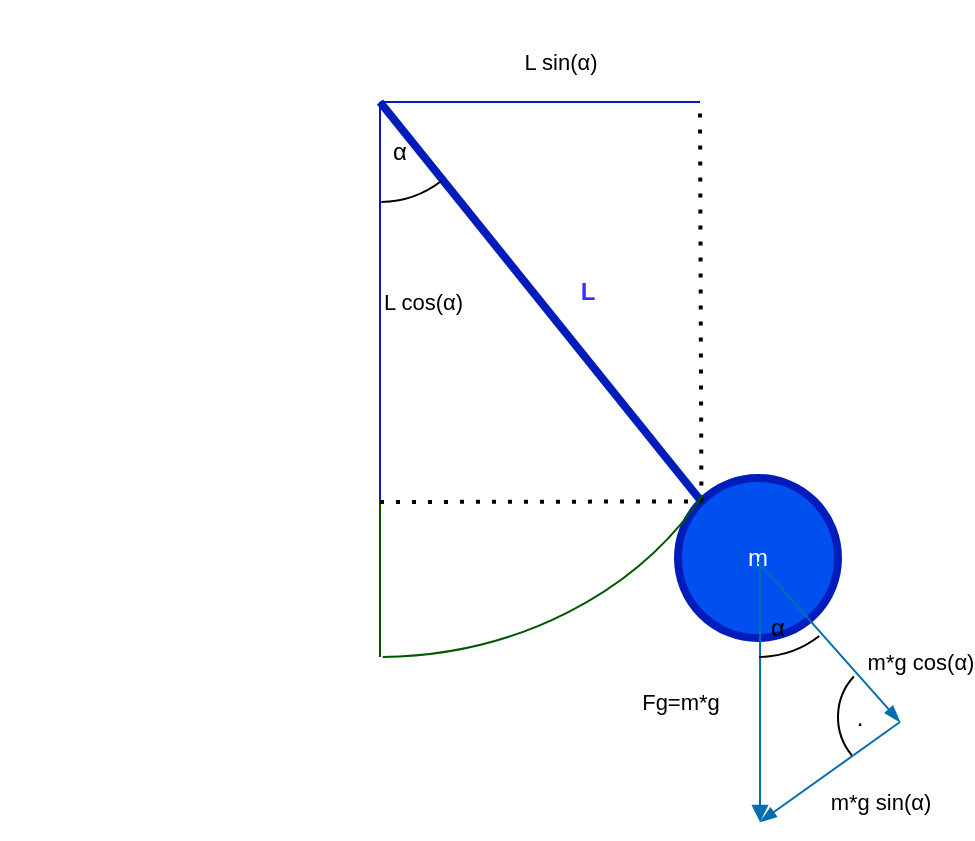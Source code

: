 <mxfile version="21.4.0" type="github">
  <diagram name="Strona-1" id="7y1bbHH6pKz6bEYP6Cvj">
    <mxGraphModel dx="596" dy="413" grid="1" gridSize="10" guides="1" tooltips="1" connect="1" arrows="1" fold="1" page="1" pageScale="1" pageWidth="827" pageHeight="1169" math="0" shadow="0">
      <root>
        <mxCell id="0" />
        <mxCell id="1" parent="0" />
        <mxCell id="n95og1urTgADcSXksq1J-11" value="" style="endArrow=none;html=1;rounded=0;entryX=0.5;entryY=1;entryDx=0;entryDy=0;entryPerimeter=0;fillColor=#008a00;strokeColor=#005700;" parent="1" edge="1">
          <mxGeometry width="50" height="50" relative="1" as="geometry">
            <mxPoint x="280" y="80" as="sourcePoint" />
            <mxPoint x="280" y="357.52" as="targetPoint" />
          </mxGeometry>
        </mxCell>
        <mxCell id="n95og1urTgADcSXksq1J-1" value="&lt;div&gt;m&lt;/div&gt;" style="ellipse;whiteSpace=wrap;html=1;aspect=fixed;strokeWidth=4;fillColor=#0050ef;fontColor=#ffffff;strokeColor=#001DBC;" parent="1" vertex="1">
          <mxGeometry x="429" y="268" width="80" height="80" as="geometry" />
        </mxCell>
        <mxCell id="n95og1urTgADcSXksq1J-2" value="" style="endArrow=none;html=1;rounded=0;exitX=0;exitY=0;exitDx=0;exitDy=0;fillColor=#0050ef;strokeColor=#001DBC;strokeWidth=4;" parent="1" source="n95og1urTgADcSXksq1J-1" edge="1">
          <mxGeometry width="50" height="50" relative="1" as="geometry">
            <mxPoint x="335" y="260" as="sourcePoint" />
            <mxPoint x="280" y="80" as="targetPoint" />
          </mxGeometry>
        </mxCell>
        <mxCell id="n95og1urTgADcSXksq1J-3" value="&lt;div align=&quot;left&quot;&gt;L cos(α)&lt;/div&gt;" style="endArrow=none;html=1;rounded=0;align=left;fillColor=#0050ef;strokeColor=#001DBC;" parent="1" edge="1">
          <mxGeometry width="50" height="50" relative="1" as="geometry">
            <mxPoint x="280" y="80" as="sourcePoint" />
            <mxPoint x="280" y="280" as="targetPoint" />
          </mxGeometry>
        </mxCell>
        <mxCell id="n95og1urTgADcSXksq1J-4" value="" style="endArrow=none;html=1;rounded=0;fillColor=#0050ef;strokeColor=#001DBC;" parent="1" source="n95og1urTgADcSXksq1J-7" edge="1">
          <mxGeometry width="50" height="50" relative="1" as="geometry">
            <mxPoint x="440" y="80" as="sourcePoint" />
            <mxPoint x="280" y="80" as="targetPoint" />
          </mxGeometry>
        </mxCell>
        <mxCell id="n95og1urTgADcSXksq1J-5" value="" style="endArrow=none;dashed=1;html=1;dashPattern=1 3;strokeWidth=2;rounded=0;entryX=0;entryY=0;entryDx=0;entryDy=0;" parent="1" target="n95og1urTgADcSXksq1J-1" edge="1">
          <mxGeometry width="50" height="50" relative="1" as="geometry">
            <mxPoint x="280" y="280" as="sourcePoint" />
            <mxPoint x="400" y="280" as="targetPoint" />
          </mxGeometry>
        </mxCell>
        <mxCell id="n95og1urTgADcSXksq1J-6" value="" style="endArrow=none;dashed=1;html=1;dashPattern=1 3;strokeWidth=2;rounded=0;exitX=0;exitY=0;exitDx=0;exitDy=0;" parent="1" source="n95og1urTgADcSXksq1J-1" edge="1">
          <mxGeometry width="50" height="50" relative="1" as="geometry">
            <mxPoint x="350" y="330" as="sourcePoint" />
            <mxPoint x="440" y="80" as="targetPoint" />
          </mxGeometry>
        </mxCell>
        <mxCell id="n95og1urTgADcSXksq1J-8" value="L sin(α)" style="endArrow=none;html=1;rounded=0;fillColor=#0050ef;strokeColor=#001DBC;" parent="1" target="n95og1urTgADcSXksq1J-7" edge="1">
          <mxGeometry x="0.273" y="-20" width="50" height="50" relative="1" as="geometry">
            <mxPoint x="440" y="80" as="sourcePoint" />
            <mxPoint x="280" y="80" as="targetPoint" />
            <mxPoint as="offset" />
          </mxGeometry>
        </mxCell>
        <mxCell id="n95og1urTgADcSXksq1J-7" value="" style="verticalLabelPosition=bottom;verticalAlign=top;html=1;shape=mxgraph.basic.arc;startAngle=0.395;endAngle=0.498;labelBorderColor=default;labelPosition=right;align=left;" parent="1" vertex="1">
          <mxGeometry x="230" y="30" width="100" height="100" as="geometry" />
        </mxCell>
        <mxCell id="n95og1urTgADcSXksq1J-9" value="" style="verticalLabelPosition=bottom;verticalAlign=top;html=1;shape=mxgraph.basic.arc;startAngle=0.334;endAngle=0.498;labelBorderColor=default;labelPosition=right;align=left;aspect=fixed;fillColor=#008a00;fontColor=#ffffff;strokeColor=#005700;" parent="1" vertex="1">
          <mxGeometry x="91" y="31" width="376" height="326.52" as="geometry" />
        </mxCell>
        <mxCell id="n95og1urTgADcSXksq1J-10" value="α" style="text;html=1;strokeColor=none;fillColor=none;align=center;verticalAlign=middle;whiteSpace=wrap;rounded=0;" parent="1" vertex="1">
          <mxGeometry x="260" y="90" width="60" height="30" as="geometry" />
        </mxCell>
        <mxCell id="n95og1urTgADcSXksq1J-12" value="L" style="text;html=1;strokeColor=none;fillColor=none;align=center;verticalAlign=middle;whiteSpace=wrap;rounded=0;fontColor=#3333FF;fontStyle=1" parent="1" vertex="1">
          <mxGeometry x="354" y="160" width="60" height="30" as="geometry" />
        </mxCell>
        <mxCell id="n95og1urTgADcSXksq1J-13" value="&lt;div&gt;Fg=m*g&lt;/div&gt;" style="endArrow=block;html=1;rounded=0;fillColor=#1ba1e2;strokeColor=#006EAF;exitX=0.513;exitY=0.525;exitDx=0;exitDy=0;exitPerimeter=0;" parent="1" source="n95og1urTgADcSXksq1J-1" edge="1">
          <mxGeometry x="0.077" y="-40" width="50" height="50" relative="1" as="geometry">
            <mxPoint x="467" y="348" as="sourcePoint" />
            <mxPoint x="470" y="440" as="targetPoint" />
            <mxPoint as="offset" />
          </mxGeometry>
        </mxCell>
        <mxCell id="n95og1urTgADcSXksq1J-14" value="m*g cos(α)" style="endArrow=blockThin;html=1;rounded=0;fillColor=#1ba1e2;strokeColor=#006EAF;strokeWidth=1;startArrow=none;startFill=0;endFill=1;" parent="1" edge="1">
          <mxGeometry x="0.705" y="27" width="50" height="50" relative="1" as="geometry">
            <mxPoint x="469" y="310" as="sourcePoint" />
            <mxPoint x="540" y="390" as="targetPoint" />
            <mxPoint as="offset" />
          </mxGeometry>
        </mxCell>
        <mxCell id="n95og1urTgADcSXksq1J-16" value="m*g sin(α)" style="endArrow=none;html=1;rounded=0;fillColor=#1ba1e2;strokeColor=#006EAF;startArrow=blockThin;startFill=1;" parent="1" edge="1">
          <mxGeometry x="0.27" y="-27" width="50" height="50" relative="1" as="geometry">
            <mxPoint x="470" y="440" as="sourcePoint" />
            <mxPoint x="540" y="390" as="targetPoint" />
            <mxPoint as="offset" />
          </mxGeometry>
        </mxCell>
        <mxCell id="n95og1urTgADcSXksq1J-17" value="" style="verticalLabelPosition=bottom;verticalAlign=top;html=1;shape=mxgraph.basic.arc;startAngle=0.395;endAngle=0.498;" parent="1" vertex="1">
          <mxGeometry x="419" y="257.52" width="100" height="100" as="geometry" />
        </mxCell>
        <mxCell id="n95og1urTgADcSXksq1J-18" value="α" style="text;html=1;strokeColor=none;fillColor=none;align=center;verticalAlign=middle;whiteSpace=wrap;rounded=0;" parent="1" vertex="1">
          <mxGeometry x="449" y="327.52" width="60" height="30" as="geometry" />
        </mxCell>
        <mxCell id="DCshJSXJCcwkppHhtiSB-1" value="" style="verticalLabelPosition=bottom;verticalAlign=top;html=1;shape=mxgraph.basic.arc;startAngle=0.64;endAngle=0.868;" vertex="1" parent="1">
          <mxGeometry x="509" y="357.52" width="60" height="60" as="geometry" />
        </mxCell>
        <mxCell id="DCshJSXJCcwkppHhtiSB-5" value="." style="text;html=1;strokeColor=none;fillColor=none;align=center;verticalAlign=middle;whiteSpace=wrap;rounded=0;" vertex="1" parent="1">
          <mxGeometry x="520" y="382.52" height="10" as="geometry" />
        </mxCell>
      </root>
    </mxGraphModel>
  </diagram>
</mxfile>
